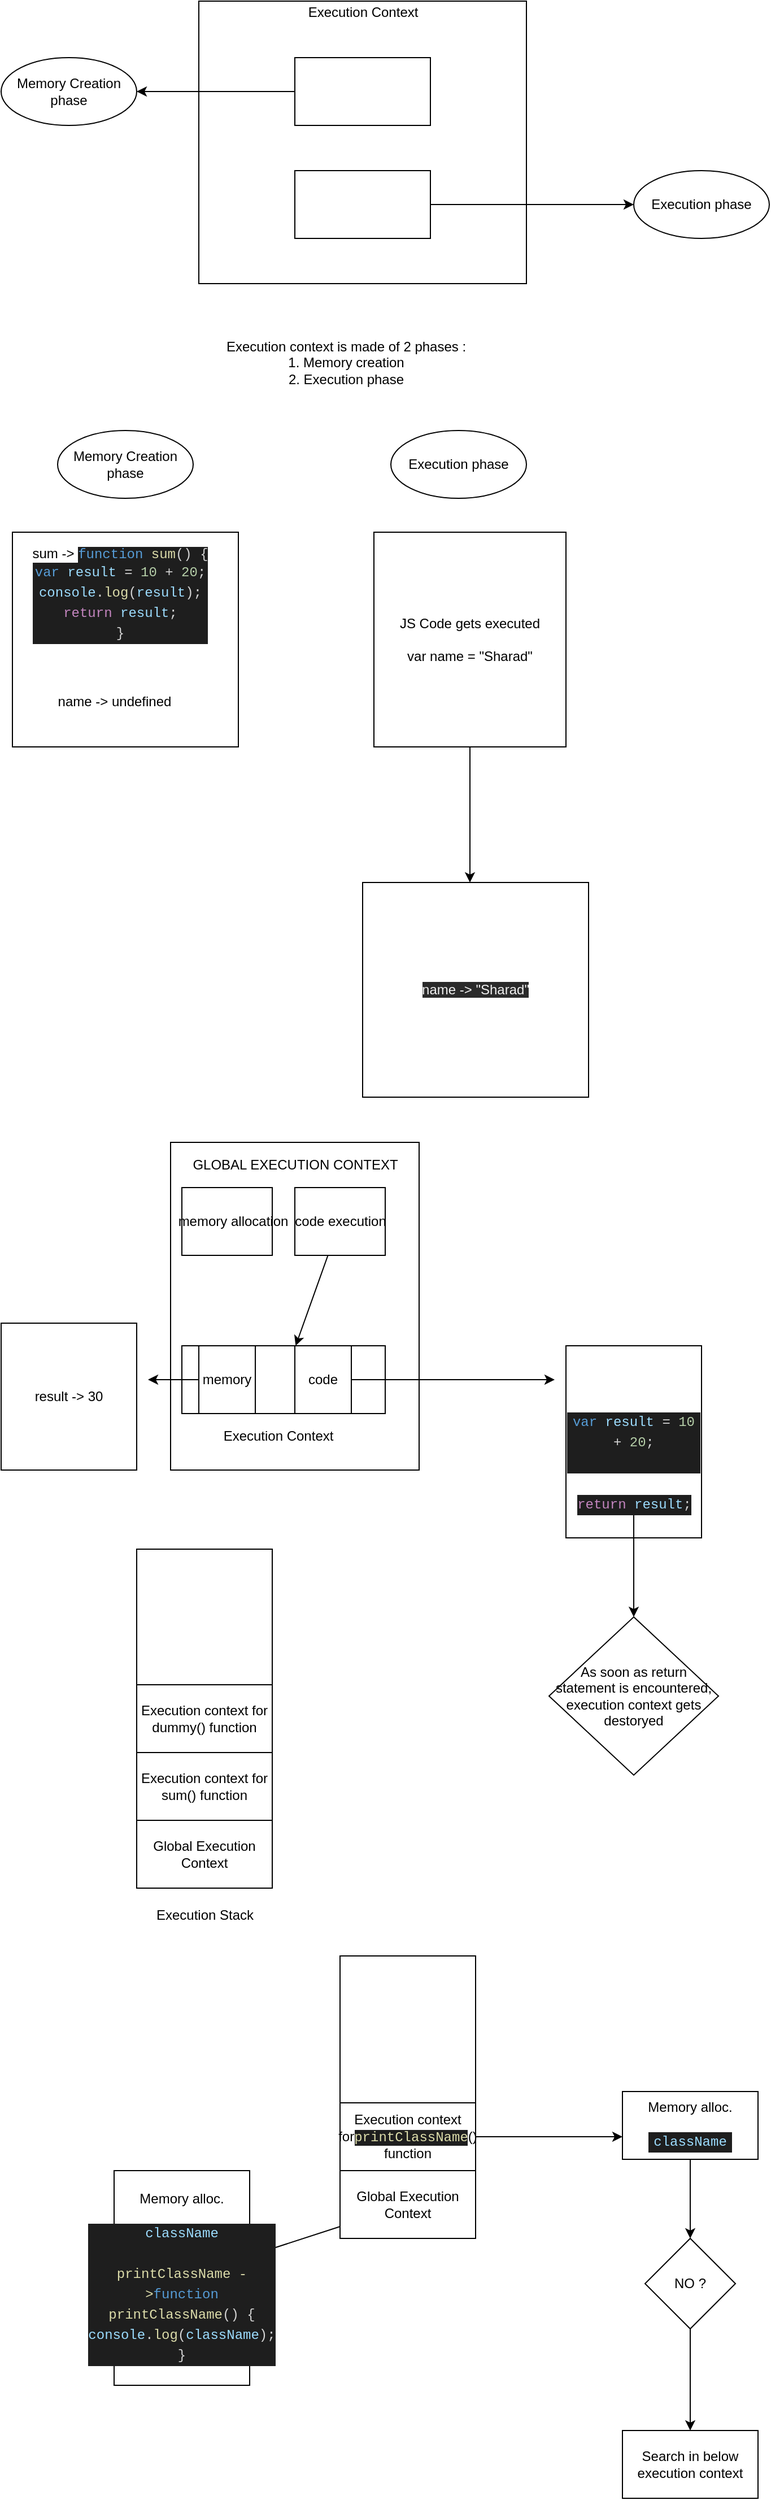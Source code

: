 <mxfile>
    <diagram id="a3XggoXmOQPMHa7p2fSy" name="Page-1">
        <mxGraphModel dx="679" dy="405" grid="1" gridSize="10" guides="1" tooltips="1" connect="1" arrows="1" fold="1" page="1" pageScale="1" pageWidth="827" pageHeight="1169" math="0" shadow="0">
            <root>
                <mxCell id="0"/>
                <mxCell id="1" parent="0"/>
                <mxCell id="2" value="" style="whiteSpace=wrap;html=1;" vertex="1" parent="1">
                    <mxGeometry x="215" y="50" width="290" height="250" as="geometry"/>
                </mxCell>
                <mxCell id="6" style="edgeStyle=none;html=1;" edge="1" parent="1" source="3">
                    <mxGeometry relative="1" as="geometry">
                        <mxPoint x="160" y="130" as="targetPoint"/>
                    </mxGeometry>
                </mxCell>
                <mxCell id="3" value="" style="whiteSpace=wrap;html=1;" vertex="1" parent="1">
                    <mxGeometry x="300" y="100" width="120" height="60" as="geometry"/>
                </mxCell>
                <mxCell id="8" style="edgeStyle=none;html=1;" edge="1" parent="1" source="4">
                    <mxGeometry relative="1" as="geometry">
                        <mxPoint x="600" y="230" as="targetPoint"/>
                    </mxGeometry>
                </mxCell>
                <mxCell id="4" value="" style="whiteSpace=wrap;html=1;" vertex="1" parent="1">
                    <mxGeometry x="300" y="200" width="120" height="60" as="geometry"/>
                </mxCell>
                <mxCell id="5" value="Execution Context" style="text;html=1;align=center;verticalAlign=middle;resizable=0;points=[];autosize=1;strokeColor=none;fillColor=none;" vertex="1" parent="1">
                    <mxGeometry x="305" y="50" width="110" height="20" as="geometry"/>
                </mxCell>
                <mxCell id="7" value="Memory Creation phase" style="ellipse;whiteSpace=wrap;html=1;" vertex="1" parent="1">
                    <mxGeometry x="40" y="100" width="120" height="60" as="geometry"/>
                </mxCell>
                <mxCell id="9" value="Execution phase" style="ellipse;whiteSpace=wrap;html=1;" vertex="1" parent="1">
                    <mxGeometry x="600" y="200" width="120" height="60" as="geometry"/>
                </mxCell>
                <mxCell id="10" value="Execution context is made of 2 phases :&lt;br&gt;1. Memory creation&lt;br&gt;2. Execution phase" style="text;html=1;align=center;verticalAlign=middle;resizable=0;points=[];autosize=1;strokeColor=none;fillColor=none;" vertex="1" parent="1">
                    <mxGeometry x="230" y="345" width="230" height="50" as="geometry"/>
                </mxCell>
                <mxCell id="11" value="Memory Creation phase" style="ellipse;whiteSpace=wrap;html=1;" vertex="1" parent="1">
                    <mxGeometry x="90" y="430" width="120" height="60" as="geometry"/>
                </mxCell>
                <mxCell id="12" value="" style="whiteSpace=wrap;html=1;" vertex="1" parent="1">
                    <mxGeometry x="50" y="520" width="200" height="190" as="geometry"/>
                </mxCell>
                <mxCell id="13" value="sum -&amp;gt;&amp;nbsp;&lt;span style=&quot;background-color: rgb(30 , 30 , 30) ; font-family: &amp;#34;menlo&amp;#34; , &amp;#34;monaco&amp;#34; , &amp;#34;courier new&amp;#34; , monospace ; color: rgb(86 , 156 , 214)&quot;&gt;function&lt;/span&gt;&lt;span style=&quot;background-color: rgb(30 , 30 , 30) ; color: rgb(212 , 212 , 212) ; font-family: &amp;#34;menlo&amp;#34; , &amp;#34;monaco&amp;#34; , &amp;#34;courier new&amp;#34; , monospace&quot;&gt; &lt;/span&gt;&lt;span style=&quot;background-color: rgb(30 , 30 , 30) ; font-family: &amp;#34;menlo&amp;#34; , &amp;#34;monaco&amp;#34; , &amp;#34;courier new&amp;#34; , monospace ; color: rgb(220 , 220 , 170)&quot;&gt;sum&lt;/span&gt;&lt;span style=&quot;background-color: rgb(30 , 30 , 30) ; color: rgb(212 , 212 , 212) ; font-family: &amp;#34;menlo&amp;#34; , &amp;#34;monaco&amp;#34; , &amp;#34;courier new&amp;#34; , monospace&quot;&gt;() {&lt;/span&gt;&lt;div style=&quot;color: rgb(212 , 212 , 212) ; background-color: rgb(30 , 30 , 30) ; font-family: &amp;#34;menlo&amp;#34; , &amp;#34;monaco&amp;#34; , &amp;#34;courier new&amp;#34; , monospace ; line-height: 18px&quot;&gt;&lt;div&gt;    &lt;span style=&quot;color: #569cd6&quot;&gt;var&lt;/span&gt; &lt;span style=&quot;color: #9cdcfe&quot;&gt;result&lt;/span&gt; = &lt;span style=&quot;color: #b5cea8&quot;&gt;10&lt;/span&gt; + &lt;span style=&quot;color: #b5cea8&quot;&gt;20&lt;/span&gt;;&lt;/div&gt;&lt;div&gt;    &lt;span style=&quot;color: #9cdcfe&quot;&gt;console&lt;/span&gt;.&lt;span style=&quot;color: #dcdcaa&quot;&gt;log&lt;/span&gt;(&lt;span style=&quot;color: #9cdcfe&quot;&gt;result&lt;/span&gt;);&lt;/div&gt;&lt;div&gt;    &lt;span style=&quot;color: #c586c0&quot;&gt;return&lt;/span&gt; &lt;span style=&quot;color: #9cdcfe&quot;&gt;result&lt;/span&gt;;&lt;/div&gt;&lt;div&gt;}&lt;/div&gt;&lt;/div&gt;" style="text;html=1;align=center;verticalAlign=middle;resizable=0;points=[];autosize=1;strokeColor=none;fillColor=none;" vertex="1" parent="1">
                    <mxGeometry x="60" y="530" width="170" height="90" as="geometry"/>
                </mxCell>
                <mxCell id="14" value="name -&amp;gt; undefined" style="text;html=1;align=center;verticalAlign=middle;resizable=0;points=[];autosize=1;strokeColor=none;fillColor=none;" vertex="1" parent="1">
                    <mxGeometry x="80" y="660" width="120" height="20" as="geometry"/>
                </mxCell>
                <mxCell id="15" value="Execution phase" style="ellipse;whiteSpace=wrap;html=1;" vertex="1" parent="1">
                    <mxGeometry x="385" y="430" width="120" height="60" as="geometry"/>
                </mxCell>
                <mxCell id="17" style="edgeStyle=none;html=1;" edge="1" parent="1" source="16">
                    <mxGeometry relative="1" as="geometry">
                        <mxPoint x="455" y="830" as="targetPoint"/>
                    </mxGeometry>
                </mxCell>
                <mxCell id="16" value="JS Code gets executed&lt;br&gt;&lt;br&gt;var name = &quot;Sharad&quot;" style="whiteSpace=wrap;html=1;" vertex="1" parent="1">
                    <mxGeometry x="370" y="520" width="170" height="190" as="geometry"/>
                </mxCell>
                <mxCell id="18" value="&lt;span style=&quot;color: rgb(240 , 240 , 240) ; font-family: &amp;#34;helvetica&amp;#34; ; font-size: 12px ; font-style: normal ; font-weight: 400 ; letter-spacing: normal ; text-align: center ; text-indent: 0px ; text-transform: none ; word-spacing: 0px ; background-color: rgb(42 , 42 , 42) ; display: inline ; float: none&quot;&gt;name -&amp;gt; &quot;Sharad&quot;&lt;/span&gt;" style="whiteSpace=wrap;html=1;" vertex="1" parent="1">
                    <mxGeometry x="360" y="830" width="200" height="190" as="geometry"/>
                </mxCell>
                <mxCell id="19" value="" style="whiteSpace=wrap;html=1;" vertex="1" parent="1">
                    <mxGeometry x="190" y="1060" width="220" height="290" as="geometry"/>
                </mxCell>
                <mxCell id="21" value="GLOBAL EXECUTION CONTEXT" style="text;html=1;align=center;verticalAlign=middle;resizable=0;points=[];autosize=1;strokeColor=none;fillColor=none;" vertex="1" parent="1">
                    <mxGeometry x="200" y="1070" width="200" height="20" as="geometry"/>
                </mxCell>
                <mxCell id="22" value="" style="whiteSpace=wrap;html=1;" vertex="1" parent="1">
                    <mxGeometry x="200" y="1100" width="80" height="60" as="geometry"/>
                </mxCell>
                <mxCell id="30" value="" style="edgeStyle=none;html=1;" edge="1" parent="1" source="24" target="29">
                    <mxGeometry relative="1" as="geometry"/>
                </mxCell>
                <mxCell id="24" value="" style="whiteSpace=wrap;html=1;" vertex="1" parent="1">
                    <mxGeometry x="300" y="1100" width="80" height="60" as="geometry"/>
                </mxCell>
                <mxCell id="25" value="code execution" style="text;html=1;align=center;verticalAlign=middle;resizable=0;points=[];autosize=1;strokeColor=none;fillColor=none;" vertex="1" parent="1">
                    <mxGeometry x="290" y="1120" width="100" height="20" as="geometry"/>
                </mxCell>
                <mxCell id="26" value="memory allocation" style="text;html=1;align=center;verticalAlign=middle;resizable=0;points=[];autosize=1;strokeColor=none;fillColor=none;" vertex="1" parent="1">
                    <mxGeometry x="190" y="1120" width="110" height="20" as="geometry"/>
                </mxCell>
                <mxCell id="29" value="" style="whiteSpace=wrap;html=1;" vertex="1" parent="1">
                    <mxGeometry x="200" y="1240" width="180" height="60" as="geometry"/>
                </mxCell>
                <mxCell id="36" style="edgeStyle=none;html=1;" edge="1" parent="1" source="31">
                    <mxGeometry relative="1" as="geometry">
                        <mxPoint x="170" y="1270" as="targetPoint"/>
                    </mxGeometry>
                </mxCell>
                <mxCell id="31" value="memory" style="whiteSpace=wrap;html=1;" vertex="1" parent="1">
                    <mxGeometry x="215" y="1240" width="50" height="60" as="geometry"/>
                </mxCell>
                <mxCell id="38" style="edgeStyle=none;html=1;" edge="1" parent="1" source="33">
                    <mxGeometry relative="1" as="geometry">
                        <mxPoint x="530" y="1270" as="targetPoint"/>
                    </mxGeometry>
                </mxCell>
                <mxCell id="33" value="code" style="whiteSpace=wrap;html=1;" vertex="1" parent="1">
                    <mxGeometry x="300" y="1240" width="50" height="60" as="geometry"/>
                </mxCell>
                <mxCell id="35" value="Execution Context" style="text;html=1;align=center;verticalAlign=middle;resizable=0;points=[];autosize=1;strokeColor=none;fillColor=none;" vertex="1" parent="1">
                    <mxGeometry x="230" y="1310" width="110" height="20" as="geometry"/>
                </mxCell>
                <mxCell id="37" value="result -&amp;gt; 30" style="whiteSpace=wrap;html=1;" vertex="1" parent="1">
                    <mxGeometry x="40" y="1220" width="120" height="130" as="geometry"/>
                </mxCell>
                <mxCell id="39" value="&lt;div style=&quot;color: rgb(212 , 212 , 212) ; background-color: rgb(30 , 30 , 30) ; font-family: &amp;#34;menlo&amp;#34; , &amp;#34;monaco&amp;#34; , &amp;#34;courier new&amp;#34; , monospace ; line-height: 18px&quot;&gt;&lt;span style=&quot;color: #569cd6&quot;&gt;var&lt;/span&gt; &lt;span style=&quot;color: #9cdcfe&quot;&gt;result&lt;/span&gt; = &lt;span style=&quot;color: #b5cea8&quot;&gt;10&lt;/span&gt; + &lt;span style=&quot;color: #b5cea8&quot;&gt;20&lt;/span&gt;;&lt;/div&gt;&lt;div style=&quot;color: rgb(212 , 212 , 212) ; background-color: rgb(30 , 30 , 30) ; font-family: &amp;#34;menlo&amp;#34; , &amp;#34;monaco&amp;#34; , &amp;#34;courier new&amp;#34; , monospace ; line-height: 18px&quot;&gt;&lt;div style=&quot;font-family: &amp;#34;menlo&amp;#34; , &amp;#34;monaco&amp;#34; , &amp;#34;courier new&amp;#34; , monospace ; line-height: 18px&quot;&gt;&lt;br&gt;&lt;/div&gt;&lt;/div&gt;" style="whiteSpace=wrap;html=1;" vertex="1" parent="1">
                    <mxGeometry x="540" y="1240" width="120" height="170" as="geometry"/>
                </mxCell>
                <mxCell id="42" style="edgeStyle=none;html=1;" edge="1" parent="1" source="41">
                    <mxGeometry relative="1" as="geometry">
                        <mxPoint x="600" y="1480" as="targetPoint"/>
                    </mxGeometry>
                </mxCell>
                <mxCell id="41" value="&lt;div style=&quot;color: rgb(212 , 212 , 212) ; background-color: rgb(30 , 30 , 30) ; font-family: &amp;#34;menlo&amp;#34; , &amp;#34;monaco&amp;#34; , &amp;#34;courier new&amp;#34; , monospace ; line-height: 18px&quot;&gt;&lt;span style=&quot;color: #c586c0&quot;&gt;return&lt;/span&gt; &lt;span style=&quot;color: #9cdcfe&quot;&gt;result&lt;/span&gt;;&lt;/div&gt;" style="text;html=1;align=center;verticalAlign=middle;resizable=0;points=[];autosize=1;strokeColor=none;fillColor=none;" vertex="1" parent="1">
                    <mxGeometry x="540" y="1370" width="120" height="20" as="geometry"/>
                </mxCell>
                <mxCell id="43" value="As soon as return statement is encountered,&lt;br&gt;execution context gets destoryed" style="rhombus;whiteSpace=wrap;html=1;" vertex="1" parent="1">
                    <mxGeometry x="525" y="1480" width="150" height="140" as="geometry"/>
                </mxCell>
                <mxCell id="44" value="" style="whiteSpace=wrap;html=1;" vertex="1" parent="1">
                    <mxGeometry x="160" y="1420" width="120" height="300" as="geometry"/>
                </mxCell>
                <mxCell id="45" value="Execution Stack" style="text;html=1;align=center;verticalAlign=middle;resizable=0;points=[];autosize=1;strokeColor=none;fillColor=none;" vertex="1" parent="1">
                    <mxGeometry x="170" y="1734" width="100" height="20" as="geometry"/>
                </mxCell>
                <mxCell id="46" value="Global Execution Context" style="whiteSpace=wrap;html=1;" vertex="1" parent="1">
                    <mxGeometry x="160" y="1660" width="120" height="60" as="geometry"/>
                </mxCell>
                <mxCell id="47" value="Execution context for sum() function" style="whiteSpace=wrap;html=1;" vertex="1" parent="1">
                    <mxGeometry x="160" y="1600" width="120" height="60" as="geometry"/>
                </mxCell>
                <mxCell id="48" value="Execution context for dummy() function" style="whiteSpace=wrap;html=1;" vertex="1" parent="1">
                    <mxGeometry x="160" y="1540" width="120" height="60" as="geometry"/>
                </mxCell>
                <mxCell id="49" value="" style="whiteSpace=wrap;html=1;" vertex="1" parent="1">
                    <mxGeometry x="340" y="1780" width="120" height="250" as="geometry"/>
                </mxCell>
                <mxCell id="59" value="" style="edgeStyle=none;html=1;" edge="1" parent="1" source="50" target="58">
                    <mxGeometry relative="1" as="geometry"/>
                </mxCell>
                <mxCell id="50" value="Global Execution Context" style="whiteSpace=wrap;html=1;" vertex="1" parent="1">
                    <mxGeometry x="340" y="1970" width="120" height="60" as="geometry"/>
                </mxCell>
                <mxCell id="52" style="edgeStyle=none;html=1;" edge="1" parent="1" source="51">
                    <mxGeometry relative="1" as="geometry">
                        <mxPoint x="590" y="1940" as="targetPoint"/>
                    </mxGeometry>
                </mxCell>
                <mxCell id="51" value="Execution context for&lt;span style=&quot;color: rgb(220 , 220 , 170) ; background-color: rgb(30 , 30 , 30) ; font-family: &amp;#34;menlo&amp;#34; , &amp;#34;monaco&amp;#34; , &amp;#34;courier new&amp;#34; , monospace&quot;&gt;printClassName&lt;/span&gt;&lt;span&gt;() function&lt;/span&gt;" style="whiteSpace=wrap;html=1;" vertex="1" parent="1">
                    <mxGeometry x="340" y="1910" width="120" height="60" as="geometry"/>
                </mxCell>
                <mxCell id="54" style="edgeStyle=none;html=1;" edge="1" parent="1" source="53">
                    <mxGeometry relative="1" as="geometry">
                        <mxPoint x="650" y="2030" as="targetPoint"/>
                    </mxGeometry>
                </mxCell>
                <mxCell id="53" value="Memory alloc.&lt;br&gt;&lt;br&gt;&lt;div style=&quot;color: rgb(212 , 212 , 212) ; background-color: rgb(30 , 30 , 30) ; font-family: &amp;#34;menlo&amp;#34; , &amp;#34;monaco&amp;#34; , &amp;#34;courier new&amp;#34; , monospace ; line-height: 18px&quot;&gt;&lt;span style=&quot;color: #9cdcfe&quot;&gt;className&lt;/span&gt;&lt;/div&gt;" style="whiteSpace=wrap;html=1;" vertex="1" parent="1">
                    <mxGeometry x="590" y="1900" width="120" height="60" as="geometry"/>
                </mxCell>
                <mxCell id="57" value="" style="edgeStyle=none;html=1;" edge="1" parent="1" source="55" target="56">
                    <mxGeometry relative="1" as="geometry"/>
                </mxCell>
                <mxCell id="55" value="NO ?" style="rhombus;whiteSpace=wrap;html=1;" vertex="1" parent="1">
                    <mxGeometry x="610" y="2030" width="80" height="80" as="geometry"/>
                </mxCell>
                <mxCell id="56" value="Search in below execution context" style="whiteSpace=wrap;html=1;" vertex="1" parent="1">
                    <mxGeometry x="590" y="2200" width="120" height="60" as="geometry"/>
                </mxCell>
                <mxCell id="58" value="&lt;span&gt;Memory alloc.&lt;/span&gt;&lt;br&gt;&lt;br&gt;&lt;div style=&quot;color: rgb(212 , 212 , 212) ; background-color: rgb(30 , 30 , 30) ; font-family: &amp;#34;menlo&amp;#34; , &amp;#34;monaco&amp;#34; , &amp;#34;courier new&amp;#34; , monospace ; line-height: 18px&quot;&gt;&lt;span style=&quot;color: rgb(156 , 220 , 254)&quot;&gt;className&lt;/span&gt;&lt;/div&gt;&lt;div style=&quot;color: rgb(212 , 212 , 212) ; background-color: rgb(30 , 30 , 30) ; font-family: &amp;#34;menlo&amp;#34; , &amp;#34;monaco&amp;#34; , &amp;#34;courier new&amp;#34; , monospace ; line-height: 18px&quot;&gt;&lt;span style=&quot;color: rgb(156 , 220 , 254)&quot;&gt;&lt;br&gt;&lt;/span&gt;&lt;/div&gt;&lt;div style=&quot;color: rgb(212 , 212 , 212) ; background-color: rgb(30 , 30 , 30) ; font-family: &amp;#34;menlo&amp;#34; , &amp;#34;monaco&amp;#34; , &amp;#34;courier new&amp;#34; , monospace ; line-height: 18px&quot;&gt;&lt;div style=&quot;font-family: &amp;#34;menlo&amp;#34; , &amp;#34;monaco&amp;#34; , &amp;#34;courier new&amp;#34; , monospace ; line-height: 18px&quot;&gt;&lt;span style=&quot;color: #dcdcaa&quot;&gt;printClassName -&amp;gt;&lt;/span&gt;&lt;span style=&quot;color: rgb(86 , 156 , 214)&quot;&gt;function&lt;/span&gt;&lt;span&gt; &lt;/span&gt;&lt;span style=&quot;color: rgb(220 , 220 , 170)&quot;&gt;printClassName&lt;/span&gt;&lt;span&gt;() {&lt;/span&gt;&lt;/div&gt;&lt;div style=&quot;font-family: &amp;#34;menlo&amp;#34; , &amp;#34;monaco&amp;#34; , &amp;#34;courier new&amp;#34; , monospace ; line-height: 18px&quot;&gt;&lt;div&gt;    &lt;span style=&quot;color: #9cdcfe&quot;&gt;console&lt;/span&gt;.&lt;span style=&quot;color: #dcdcaa&quot;&gt;log&lt;/span&gt;(&lt;span style=&quot;color: #9cdcfe&quot;&gt;className&lt;/span&gt;);&lt;/div&gt;&lt;div&gt;}&lt;/div&gt;&lt;/div&gt;&lt;/div&gt;" style="whiteSpace=wrap;html=1;" vertex="1" parent="1">
                    <mxGeometry x="140" y="1970" width="120" height="190" as="geometry"/>
                </mxCell>
            </root>
        </mxGraphModel>
    </diagram>
</mxfile>
